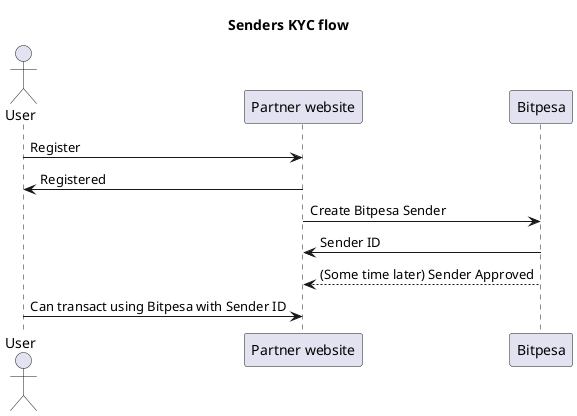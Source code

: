 @startuml

title "Senders KYC flow"

actor User

User -> "Partner website": Register
"Partner website" -> User: Registered
"Partner website" -> Bitpesa: Create Bitpesa Sender
Bitpesa -> "Partner website": Sender ID
Bitpesa --> "Partner website": (Some time later) Sender Approved 
User -> "Partner website": Can transact using Bitpesa with Sender ID
@enduml
